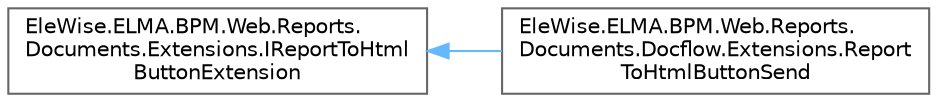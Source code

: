 digraph "Graphical Class Hierarchy"
{
 // LATEX_PDF_SIZE
  bgcolor="transparent";
  edge [fontname=Helvetica,fontsize=10,labelfontname=Helvetica,labelfontsize=10];
  node [fontname=Helvetica,fontsize=10,shape=box,height=0.2,width=0.4];
  rankdir="LR";
  Node0 [id="Node000000",label="EleWise.ELMA.BPM.Web.Reports.\lDocuments.Extensions.IReportToHtml\lButtonExtension",height=0.2,width=0.4,color="grey40", fillcolor="white", style="filled",URL="$interface_ele_wise_1_1_e_l_m_a_1_1_b_p_m_1_1_web_1_1_reports_1_1_documents_1_1_extensions_1_1_i_report_to_html_button_extension.html",tooltip="Расширение для тулбаровских кнопок экспорта отчета в html."];
  Node0 -> Node1 [id="edge774_Node000000_Node000001",dir="back",color="steelblue1",style="solid",tooltip=" "];
  Node1 [id="Node000001",label="EleWise.ELMA.BPM.Web.Reports.\lDocuments.Docflow.Extensions.Report\lToHtmlButtonSend",height=0.2,width=0.4,color="grey40", fillcolor="white", style="filled",URL="$class_ele_wise_1_1_e_l_m_a_1_1_b_p_m_1_1_web_1_1_reports_1_1_documents_1_1_docflow_1_1_extension666d9f5586512057ccd577714cb2ce3b.html",tooltip="Экспорт html в веб-документ Отчет"];
}

